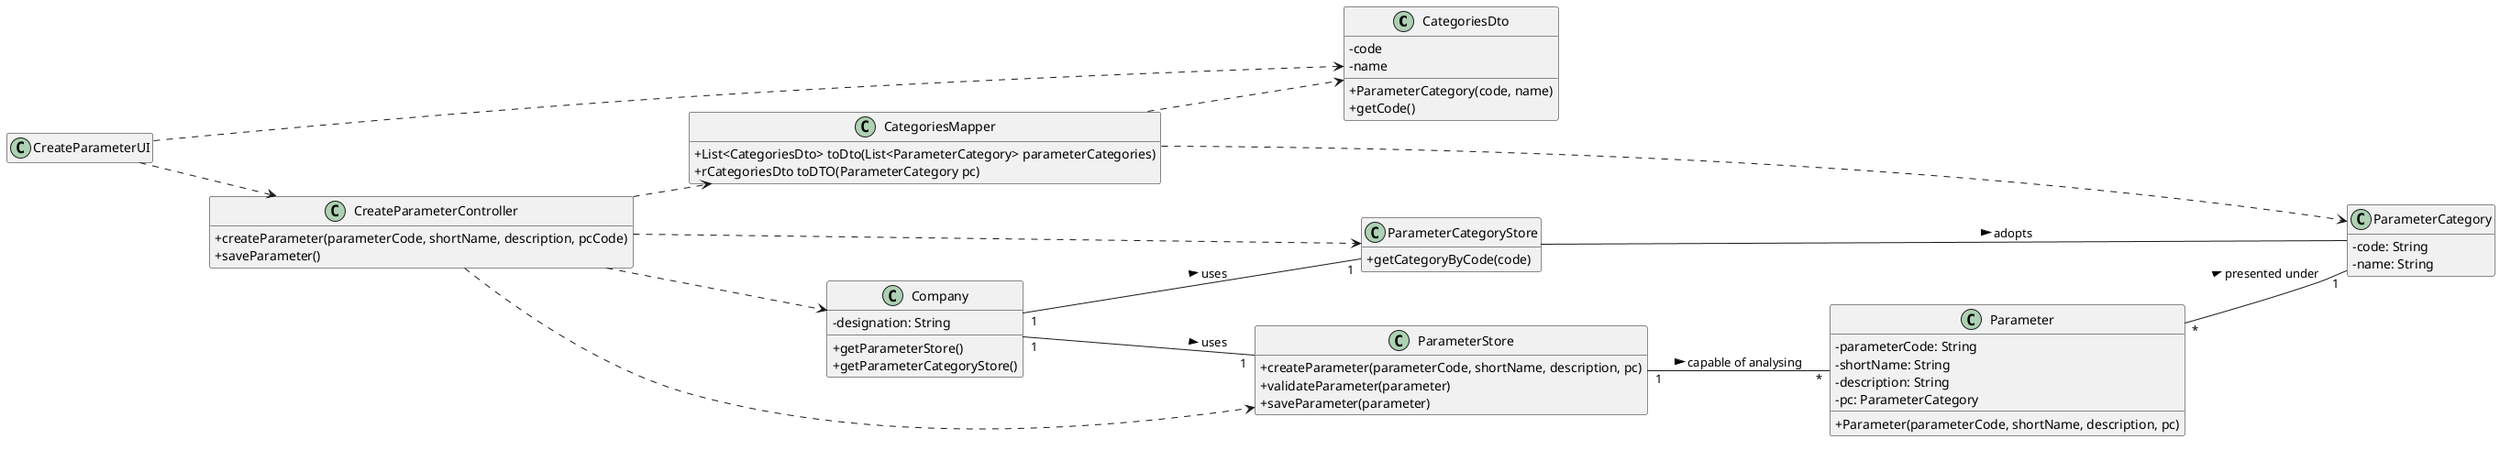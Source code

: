 @startuml
hide empty methods
hide empty attributes
left to right direction
skinparam classAttributeIconSize 0

class CategoriesDto {
    -code
    -name
    +ParameterCategory(code, name)
    +getCode()
}

class CategoriesMapper {
    +List<CategoriesDto> toDto(List<ParameterCategory> parameterCategories)
    +rCategoriesDto toDTO(ParameterCategory pc)
}

class ParameterCategoryStore {
    +getCategoryByCode(code)
}

class ParameterStore {
    +createParameter(parameterCode, shortName, description, pc)
    +validateParameter(parameter)
    +saveParameter(parameter)
}

class Parameter {
  -parameterCode: String
  -shortName: String
  -description: String
  -pc: ParameterCategory
  +Parameter(parameterCode, shortName, description, pc)
}

class ParameterCategory {
   -code: String
   -name: String
}

class Company {
  -designation: String
  +getParameterStore()
  +getParameterCategoryStore()
}

class CreateParameterController {
  +createParameter(parameterCode, shortName, description, pcCode)
  +saveParameter()
}

class CreateParameterUI {

}

CreateParameterUI ..> CreateParameterController
CreateParameterController ..> Company
CreateParameterController ..> ParameterCategoryStore
CreateParameterController ..> ParameterStore
CreateParameterController ..> CategoriesMapper
CategoriesMapper ..> ParameterCategory
CategoriesMapper ..> CategoriesDto
CreateParameterUI ..> CategoriesDto
ParameterCategoryStore -- ParameterCategory : adopts >
Company "1" -- "1" ParameterCategoryStore : uses >
Company "1" -- "1" ParameterStore : uses >
ParameterStore "1" -- "*" Parameter : capable of analysing >
Parameter "*" -- "1" ParameterCategory : presented under >


@enduml
